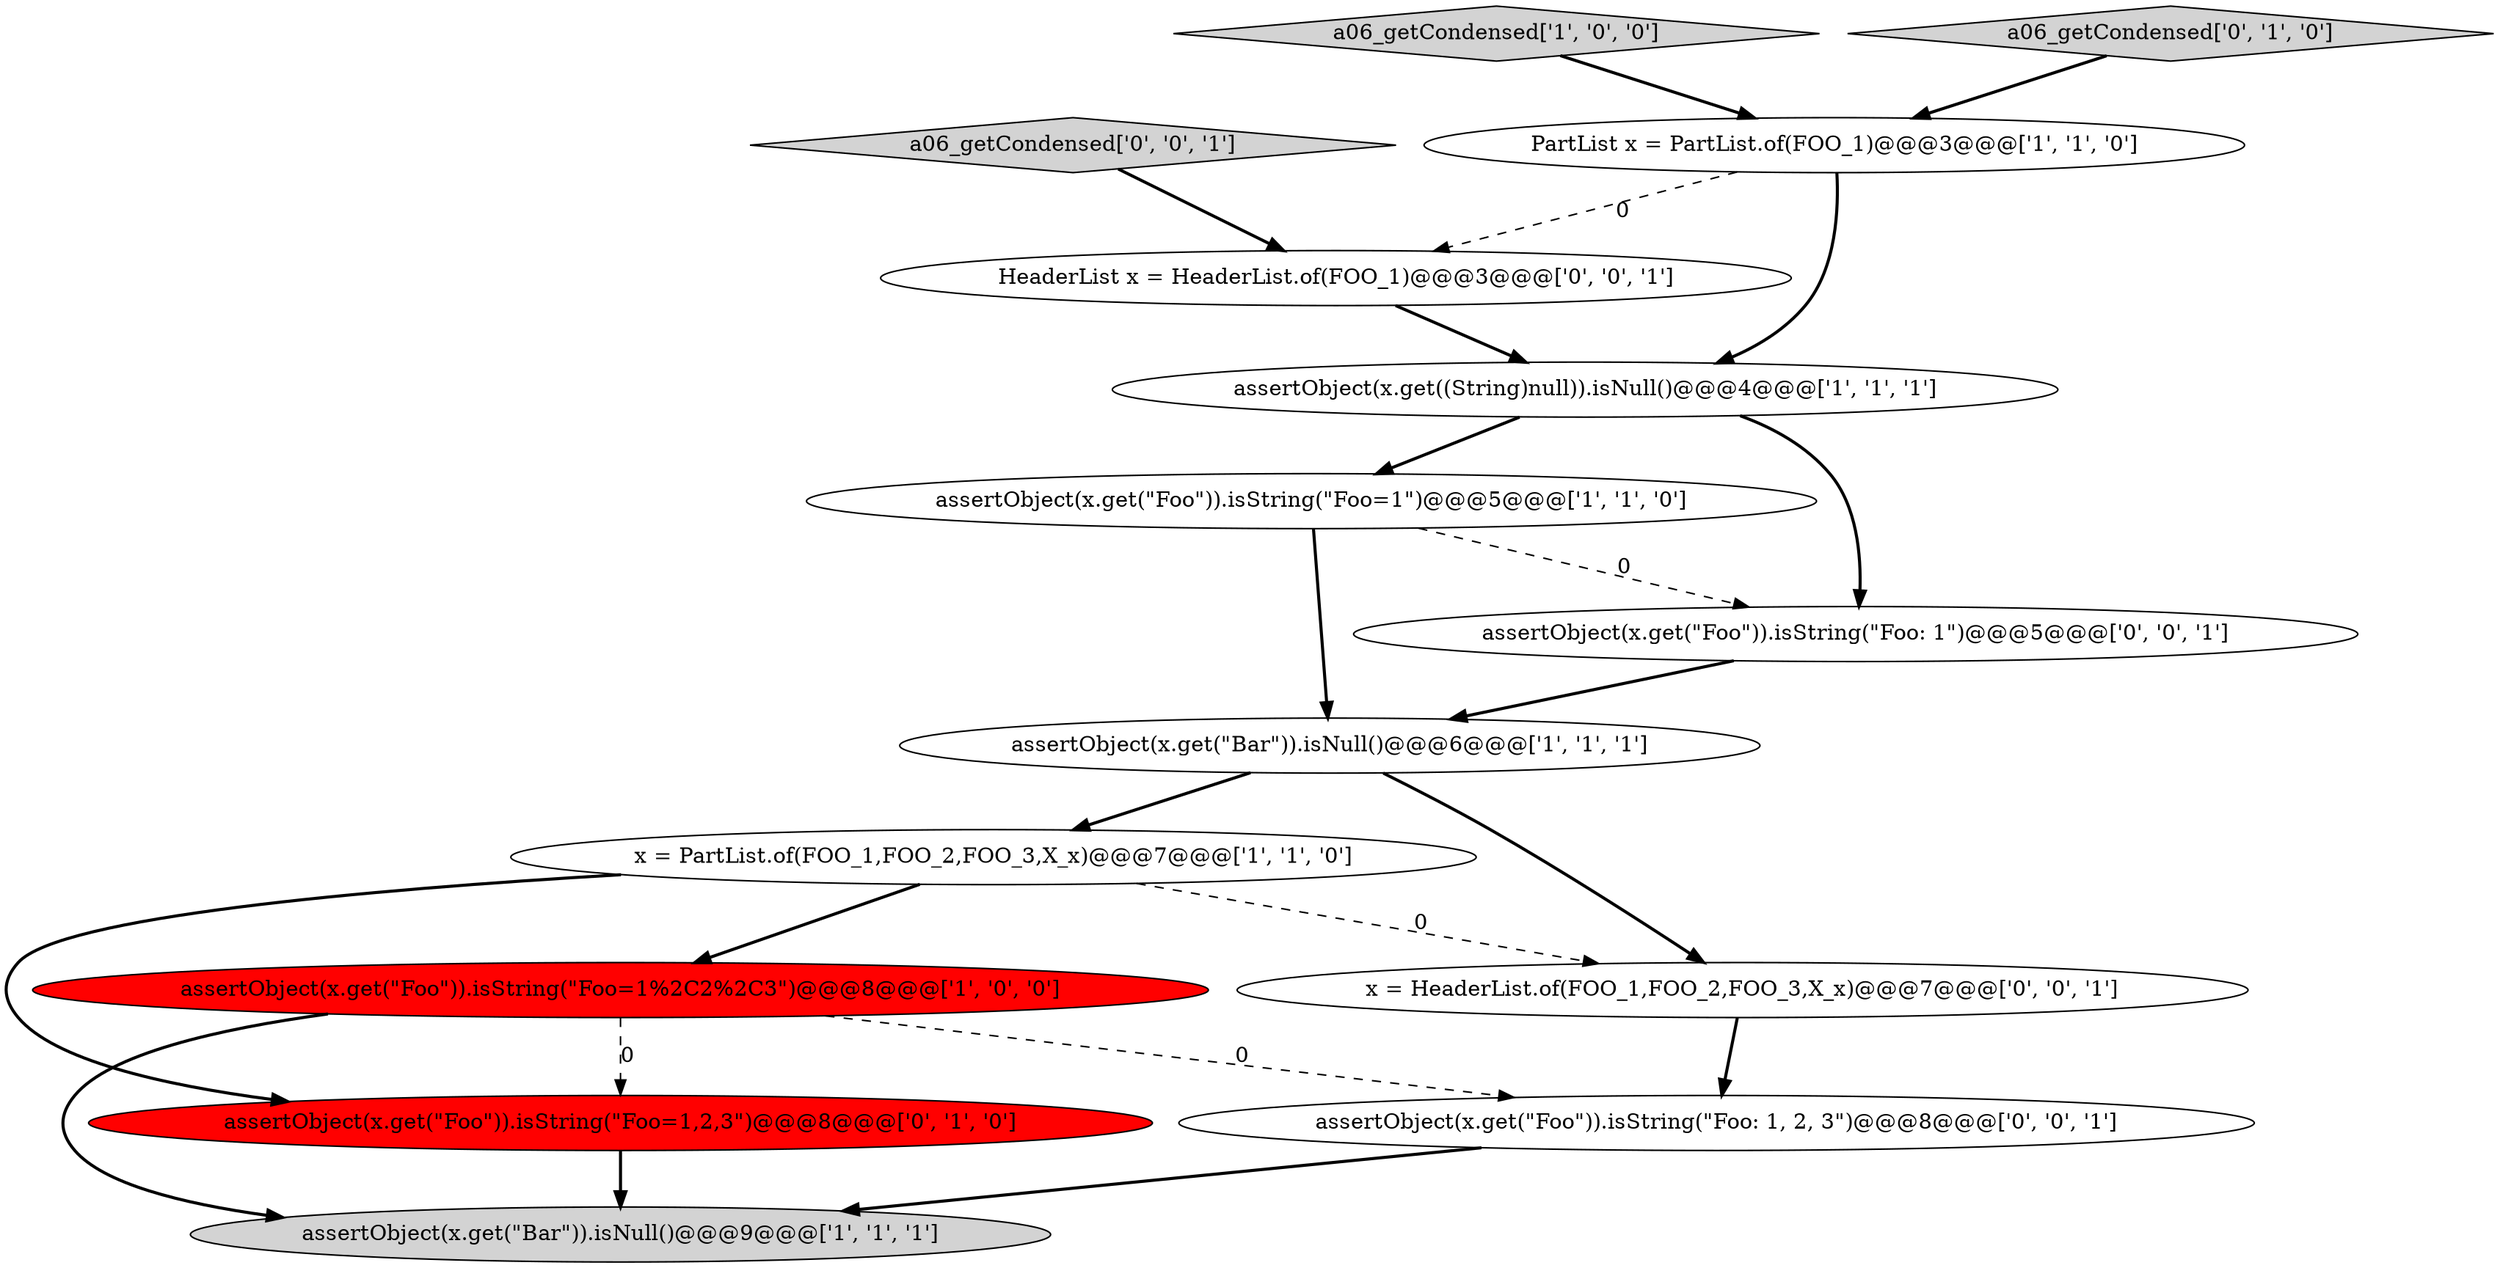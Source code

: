 digraph {
4 [style = filled, label = "a06_getCondensed['1', '0', '0']", fillcolor = lightgray, shape = diamond image = "AAA0AAABBB1BBB"];
6 [style = filled, label = "assertObject(x.get(\"Bar\")).isNull()@@@6@@@['1', '1', '1']", fillcolor = white, shape = ellipse image = "AAA0AAABBB1BBB"];
2 [style = filled, label = "assertObject(x.get(\"Foo\")).isString(\"Foo=1\")@@@5@@@['1', '1', '0']", fillcolor = white, shape = ellipse image = "AAA0AAABBB1BBB"];
7 [style = filled, label = "assertObject(x.get(\"Foo\")).isString(\"Foo=1%2C2%2C3\")@@@8@@@['1', '0', '0']", fillcolor = red, shape = ellipse image = "AAA1AAABBB1BBB"];
0 [style = filled, label = "x = PartList.of(FOO_1,FOO_2,FOO_3,X_x)@@@7@@@['1', '1', '0']", fillcolor = white, shape = ellipse image = "AAA0AAABBB1BBB"];
13 [style = filled, label = "assertObject(x.get(\"Foo\")).isString(\"Foo: 1, 2, 3\")@@@8@@@['0', '0', '1']", fillcolor = white, shape = ellipse image = "AAA0AAABBB3BBB"];
3 [style = filled, label = "assertObject(x.get(\"Bar\")).isNull()@@@9@@@['1', '1', '1']", fillcolor = lightgray, shape = ellipse image = "AAA0AAABBB1BBB"];
12 [style = filled, label = "x = HeaderList.of(FOO_1,FOO_2,FOO_3,X_x)@@@7@@@['0', '0', '1']", fillcolor = white, shape = ellipse image = "AAA0AAABBB3BBB"];
14 [style = filled, label = "a06_getCondensed['0', '0', '1']", fillcolor = lightgray, shape = diamond image = "AAA0AAABBB3BBB"];
10 [style = filled, label = "HeaderList x = HeaderList.of(FOO_1)@@@3@@@['0', '0', '1']", fillcolor = white, shape = ellipse image = "AAA0AAABBB3BBB"];
8 [style = filled, label = "a06_getCondensed['0', '1', '0']", fillcolor = lightgray, shape = diamond image = "AAA0AAABBB2BBB"];
11 [style = filled, label = "assertObject(x.get(\"Foo\")).isString(\"Foo: 1\")@@@5@@@['0', '0', '1']", fillcolor = white, shape = ellipse image = "AAA0AAABBB3BBB"];
9 [style = filled, label = "assertObject(x.get(\"Foo\")).isString(\"Foo=1,2,3\")@@@8@@@['0', '1', '0']", fillcolor = red, shape = ellipse image = "AAA1AAABBB2BBB"];
1 [style = filled, label = "PartList x = PartList.of(FOO_1)@@@3@@@['1', '1', '0']", fillcolor = white, shape = ellipse image = "AAA0AAABBB1BBB"];
5 [style = filled, label = "assertObject(x.get((String)null)).isNull()@@@4@@@['1', '1', '1']", fillcolor = white, shape = ellipse image = "AAA0AAABBB1BBB"];
1->5 [style = bold, label=""];
0->9 [style = bold, label=""];
2->6 [style = bold, label=""];
11->6 [style = bold, label=""];
14->10 [style = bold, label=""];
6->0 [style = bold, label=""];
1->10 [style = dashed, label="0"];
0->12 [style = dashed, label="0"];
7->3 [style = bold, label=""];
0->7 [style = bold, label=""];
8->1 [style = bold, label=""];
12->13 [style = bold, label=""];
5->2 [style = bold, label=""];
10->5 [style = bold, label=""];
13->3 [style = bold, label=""];
7->9 [style = dashed, label="0"];
7->13 [style = dashed, label="0"];
9->3 [style = bold, label=""];
2->11 [style = dashed, label="0"];
4->1 [style = bold, label=""];
5->11 [style = bold, label=""];
6->12 [style = bold, label=""];
}
